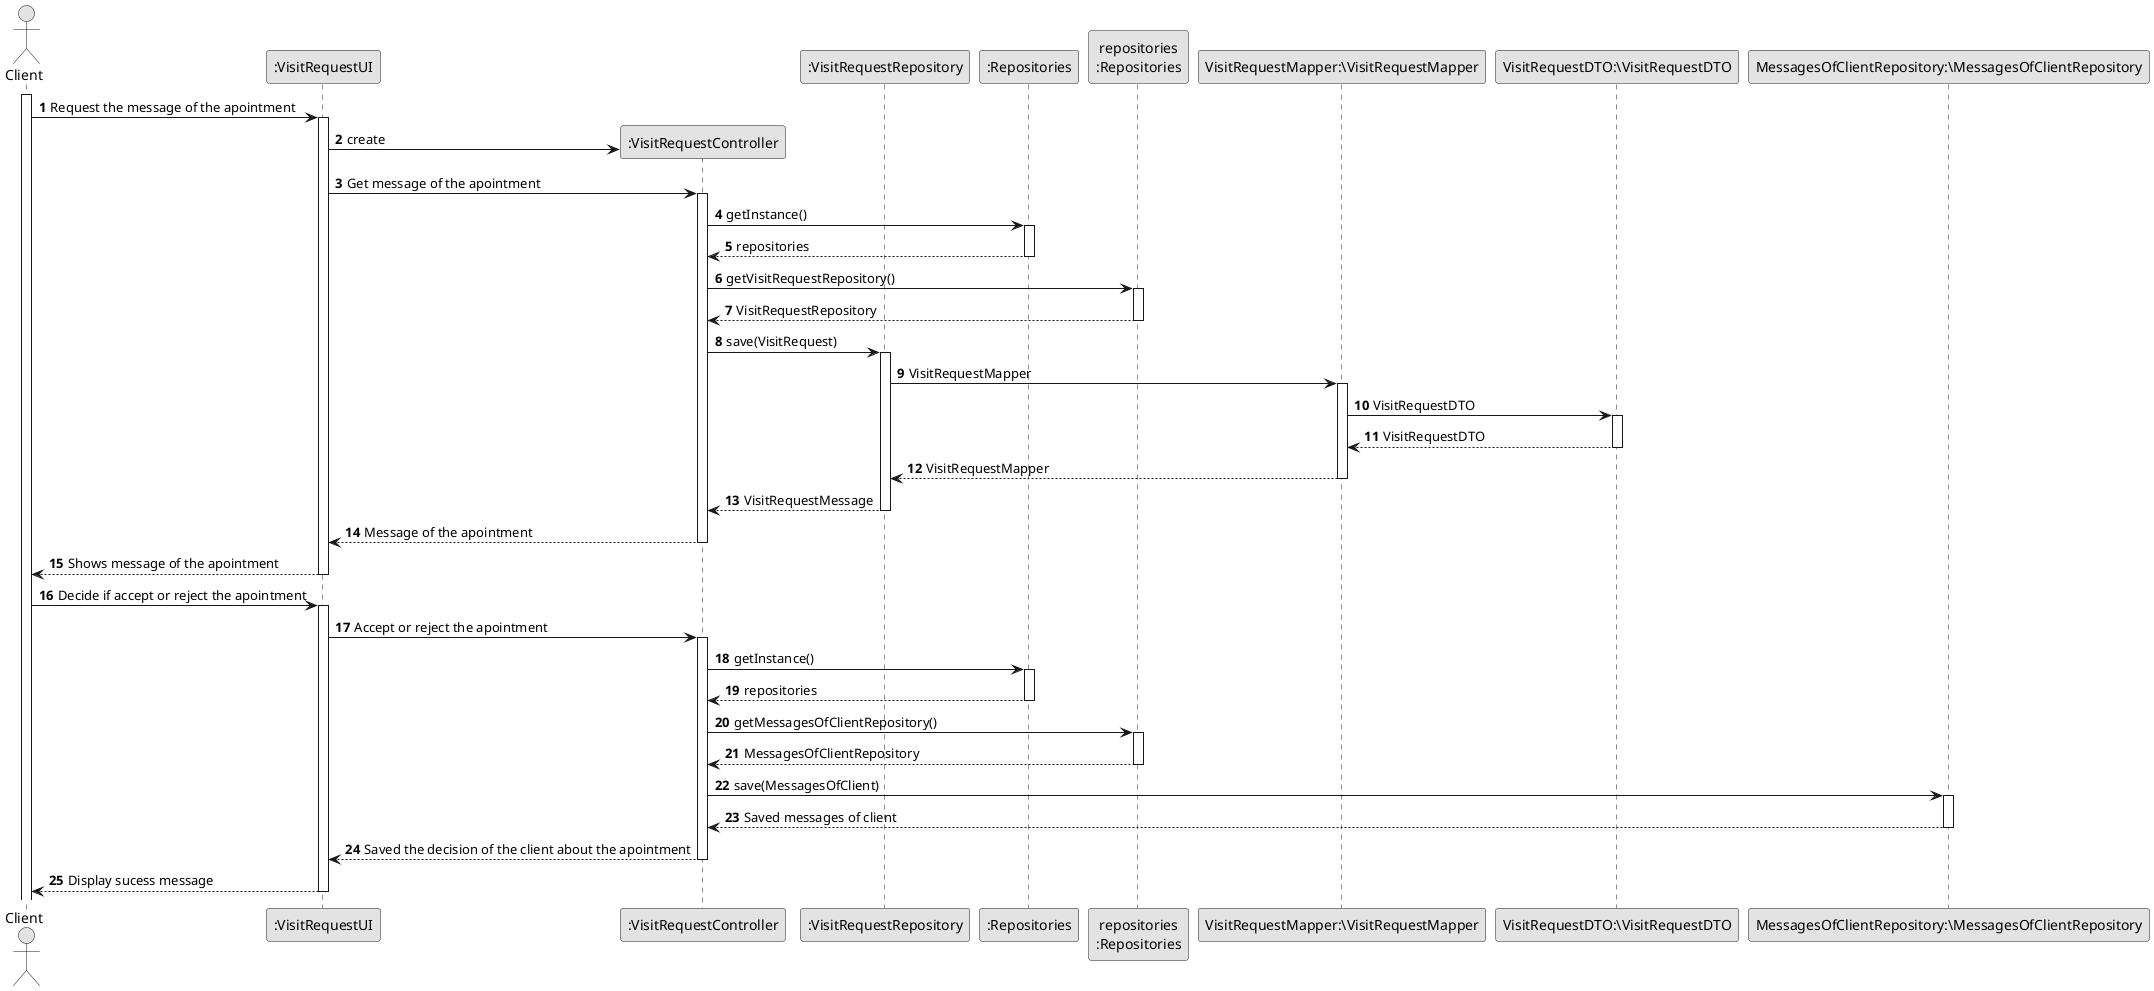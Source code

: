 @startuml
skinparam monochrome true
skinparam packageStyle rectangle
skinparam shadowing false

autonumber

'hide footbox
actor "Client" as CL
participant ":VisitRequestUI" as UI
participant ":VisitRequestController" as CTRL
participant ":VisitRequestRepository" as VisitRequestRepository
participant ":Repositories" as RepositorySingleton
participant "repositories\n:Repositories" as PLAT
participant "VisitRequestMapper:\VisitRequestMapper" as Mapper
participant "VisitRequestDTO:\VisitRequestDTO" as DTO
participant "MessagesOfClientRepository:\MessagesOfClientRepository" as MessagesOfClientRepository


activate CL

        CL -> UI :  Request the message of the apointment
        activate UI

        UI -> CTRL** : create

        UI -> CTRL : Get message of the apointment
        activate CTRL

CTRL -> RepositorySingleton : getInstance()
            activate RepositorySingleton

                RepositorySingleton --> CTRL: repositories
            deactivate RepositorySingleton

            CTRL -> PLAT : getVisitRequestRepository()
            activate PLAT

            PLAT --> CTRL: VisitRequestRepository
            deactivate PLAT

            CTRL -> VisitRequestRepository : save(VisitRequest)
            activate VisitRequestRepository

            VisitRequestRepository -> Mapper : VisitRequestMapper
            activate Mapper

            Mapper -> DTO : VisitRequestDTO
            activate DTO

            DTO --> Mapper : VisitRequestDTO

            deactivate DTO

            Mapper --> VisitRequestRepository : VisitRequestMapper

            deactivate Mapper


            VisitRequestRepository --> CTRL : VisitRequestMessage

            deactivate VisitRequestRepository
            CTRL --> UI : Message of the apointment

            deactivate CTRL
            UI --> CL : Shows message of the apointment

            deactivate UI

            CL -> UI : Decide if accept or reject the apointment

            activate UI

            UI -> CTRL : Accept or reject the apointment

            activate CTRL

            CTRL -> RepositorySingleton : getInstance()

            activate RepositorySingleton

            RepositorySingleton --> CTRL: repositories

            deactivate RepositorySingleton

            CTRL -> PLAT : getMessagesOfClientRepository()

            activate PLAT

            PLAT --> CTRL: MessagesOfClientRepository

            deactivate PLAT

            CTRL -> MessagesOfClientRepository : save(MessagesOfClient)

            activate MessagesOfClientRepository

            MessagesOfClientRepository --> CTRL : Saved messages of client

            deactivate MessagesOfClientRepository

            CTRL --> UI : Saved the decision of the client about the apointment

            deactivate CTRL

            UI --> CL : Display sucess message

            deactivate UI


@enduml